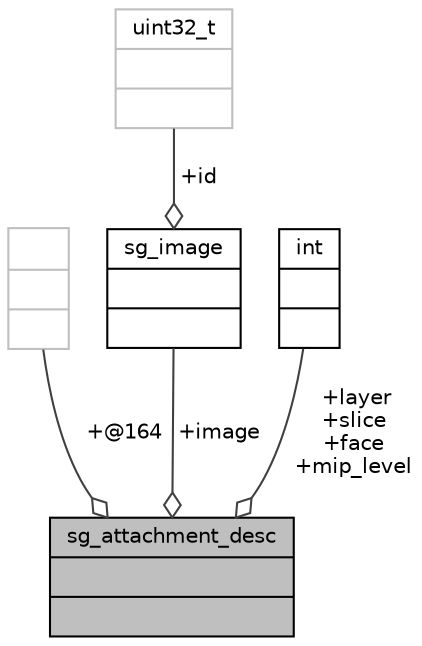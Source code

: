digraph "sg_attachment_desc"
{
 // INTERACTIVE_SVG=YES
  bgcolor="transparent";
  edge [fontname="Helvetica",fontsize="10",labelfontname="Helvetica",labelfontsize="10"];
  node [fontname="Helvetica",fontsize="10",shape=record];
  Node1 [label="{sg_attachment_desc\n||}",height=0.2,width=0.4,color="black", fillcolor="grey75", style="filled" fontcolor="black"];
  Node2 -> Node1 [color="grey25",fontsize="10",style="solid",label=" +@164" ,arrowhead="odiamond",fontname="Helvetica"];
  Node2 [label="{\n||}",height=0.2,width=0.4,color="grey75"];
  Node3 -> Node1 [color="grey25",fontsize="10",style="solid",label=" +image" ,arrowhead="odiamond",fontname="Helvetica"];
  Node3 [label="{sg_image\n||}",height=0.2,width=0.4,color="black",URL="$d5/de5/structsg__image.html"];
  Node4 -> Node3 [color="grey25",fontsize="10",style="solid",label=" +id" ,arrowhead="odiamond",fontname="Helvetica"];
  Node4 [label="{uint32_t\n||}",height=0.2,width=0.4,color="grey75"];
  Node5 -> Node1 [color="grey25",fontsize="10",style="solid",label=" +layer\n+slice\n+face\n+mip_level" ,arrowhead="odiamond",fontname="Helvetica"];
  Node5 [label="{int\n||}",height=0.2,width=0.4,color="black",URL="$d1/da0/classint.html"];
}
